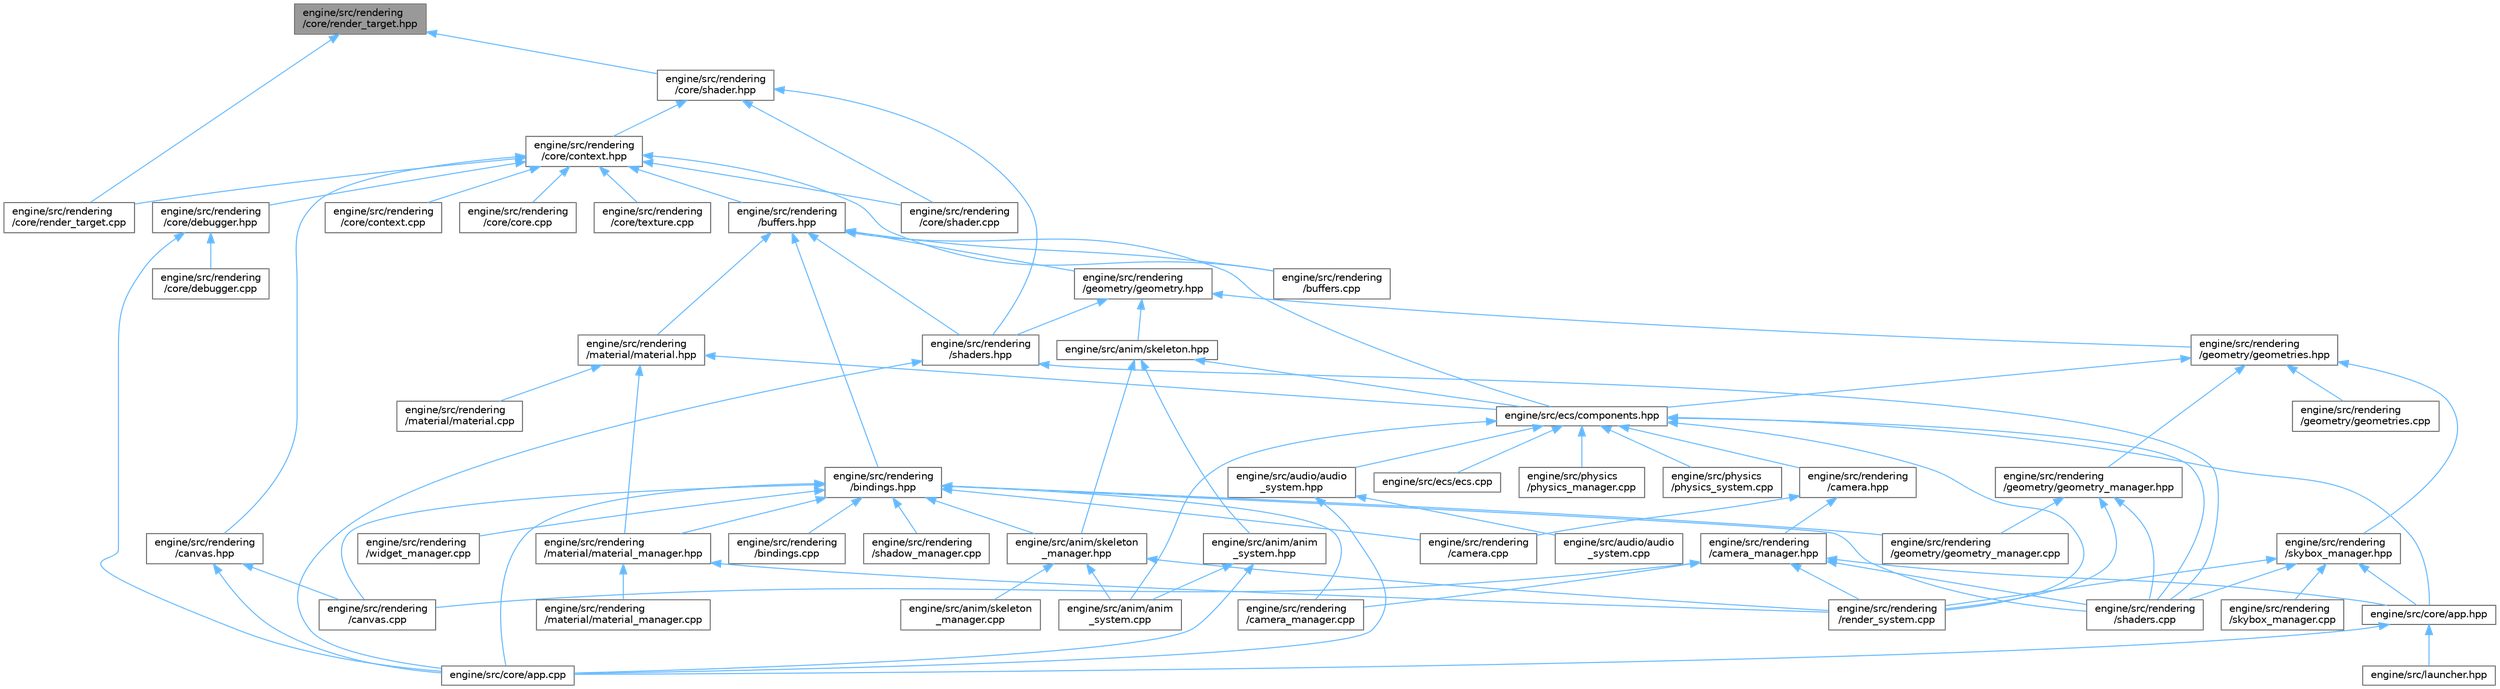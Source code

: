 digraph "engine/src/rendering/core/render_target.hpp"
{
 // LATEX_PDF_SIZE
  bgcolor="transparent";
  edge [fontname=Helvetica,fontsize=10,labelfontname=Helvetica,labelfontsize=10];
  node [fontname=Helvetica,fontsize=10,shape=box,height=0.2,width=0.4];
  Node1 [id="Node000001",label="engine/src/rendering\l/core/render_target.hpp",height=0.2,width=0.4,color="gray40", fillcolor="grey60", style="filled", fontcolor="black",tooltip=" "];
  Node1 -> Node2 [id="edge169_Node000001_Node000002",dir="back",color="steelblue1",style="solid",tooltip=" "];
  Node2 [id="Node000002",label="engine/src/rendering\l/core/render_target.cpp",height=0.2,width=0.4,color="grey40", fillcolor="white", style="filled",URL="$render__target_8cpp.html",tooltip=" "];
  Node1 -> Node3 [id="edge170_Node000001_Node000003",dir="back",color="steelblue1",style="solid",tooltip=" "];
  Node3 [id="Node000003",label="engine/src/rendering\l/core/shader.hpp",height=0.2,width=0.4,color="grey40", fillcolor="white", style="filled",URL="$shader_8hpp.html",tooltip=" "];
  Node3 -> Node4 [id="edge171_Node000003_Node000004",dir="back",color="steelblue1",style="solid",tooltip=" "];
  Node4 [id="Node000004",label="engine/src/rendering\l/core/context.hpp",height=0.2,width=0.4,color="grey40", fillcolor="white", style="filled",URL="$rendering_2core_2context_8hpp.html",tooltip=" "];
  Node4 -> Node5 [id="edge172_Node000004_Node000005",dir="back",color="steelblue1",style="solid",tooltip=" "];
  Node5 [id="Node000005",label="engine/src/rendering\l/buffers.cpp",height=0.2,width=0.4,color="grey40", fillcolor="white", style="filled",URL="$buffers_8cpp.html",tooltip=" "];
  Node4 -> Node6 [id="edge173_Node000004_Node000006",dir="back",color="steelblue1",style="solid",tooltip=" "];
  Node6 [id="Node000006",label="engine/src/rendering\l/buffers.hpp",height=0.2,width=0.4,color="grey40", fillcolor="white", style="filled",URL="$buffers_8hpp.html",tooltip=" "];
  Node6 -> Node7 [id="edge174_Node000006_Node000007",dir="back",color="steelblue1",style="solid",tooltip=" "];
  Node7 [id="Node000007",label="engine/src/ecs/components.hpp",height=0.2,width=0.4,color="grey40", fillcolor="white", style="filled",URL="$components_8hpp.html",tooltip=" "];
  Node7 -> Node8 [id="edge175_Node000007_Node000008",dir="back",color="steelblue1",style="solid",tooltip=" "];
  Node8 [id="Node000008",label="engine/src/anim/anim\l_system.cpp",height=0.2,width=0.4,color="grey40", fillcolor="white", style="filled",URL="$anim__system_8cpp.html",tooltip=" "];
  Node7 -> Node9 [id="edge176_Node000007_Node000009",dir="back",color="steelblue1",style="solid",tooltip=" "];
  Node9 [id="Node000009",label="engine/src/audio/audio\l_system.hpp",height=0.2,width=0.4,color="grey40", fillcolor="white", style="filled",URL="$audio__system_8hpp.html",tooltip=" "];
  Node9 -> Node10 [id="edge177_Node000009_Node000010",dir="back",color="steelblue1",style="solid",tooltip=" "];
  Node10 [id="Node000010",label="engine/src/audio/audio\l_system.cpp",height=0.2,width=0.4,color="grey40", fillcolor="white", style="filled",URL="$audio__system_8cpp.html",tooltip=" "];
  Node9 -> Node11 [id="edge178_Node000009_Node000011",dir="back",color="steelblue1",style="solid",tooltip=" "];
  Node11 [id="Node000011",label="engine/src/core/app.cpp",height=0.2,width=0.4,color="grey40", fillcolor="white", style="filled",URL="$app_8cpp.html",tooltip=" "];
  Node7 -> Node12 [id="edge179_Node000007_Node000012",dir="back",color="steelblue1",style="solid",tooltip=" "];
  Node12 [id="Node000012",label="engine/src/core/app.hpp",height=0.2,width=0.4,color="grey40", fillcolor="white", style="filled",URL="$app_8hpp.html",tooltip=" "];
  Node12 -> Node11 [id="edge180_Node000012_Node000011",dir="back",color="steelblue1",style="solid",tooltip=" "];
  Node12 -> Node13 [id="edge181_Node000012_Node000013",dir="back",color="steelblue1",style="solid",tooltip=" "];
  Node13 [id="Node000013",label="engine/src/launcher.hpp",height=0.2,width=0.4,color="grey40", fillcolor="white", style="filled",URL="$launcher_8hpp.html",tooltip=" "];
  Node7 -> Node14 [id="edge182_Node000007_Node000014",dir="back",color="steelblue1",style="solid",tooltip=" "];
  Node14 [id="Node000014",label="engine/src/ecs/ecs.cpp",height=0.2,width=0.4,color="grey40", fillcolor="white", style="filled",URL="$ecs_8cpp.html",tooltip=" "];
  Node7 -> Node15 [id="edge183_Node000007_Node000015",dir="back",color="steelblue1",style="solid",tooltip=" "];
  Node15 [id="Node000015",label="engine/src/physics\l/physics_manager.cpp",height=0.2,width=0.4,color="grey40", fillcolor="white", style="filled",URL="$physics__manager_8cpp.html",tooltip=" "];
  Node7 -> Node16 [id="edge184_Node000007_Node000016",dir="back",color="steelblue1",style="solid",tooltip=" "];
  Node16 [id="Node000016",label="engine/src/physics\l/physics_system.cpp",height=0.2,width=0.4,color="grey40", fillcolor="white", style="filled",URL="$physics__system_8cpp.html",tooltip=" "];
  Node7 -> Node17 [id="edge185_Node000007_Node000017",dir="back",color="steelblue1",style="solid",tooltip=" "];
  Node17 [id="Node000017",label="engine/src/rendering\l/camera.hpp",height=0.2,width=0.4,color="grey40", fillcolor="white", style="filled",URL="$camera_8hpp.html",tooltip=" "];
  Node17 -> Node18 [id="edge186_Node000017_Node000018",dir="back",color="steelblue1",style="solid",tooltip=" "];
  Node18 [id="Node000018",label="engine/src/rendering\l/camera.cpp",height=0.2,width=0.4,color="grey40", fillcolor="white", style="filled",URL="$camera_8cpp.html",tooltip=" "];
  Node17 -> Node19 [id="edge187_Node000017_Node000019",dir="back",color="steelblue1",style="solid",tooltip=" "];
  Node19 [id="Node000019",label="engine/src/rendering\l/camera_manager.hpp",height=0.2,width=0.4,color="grey40", fillcolor="white", style="filled",URL="$camera__manager_8hpp.html",tooltip=" "];
  Node19 -> Node12 [id="edge188_Node000019_Node000012",dir="back",color="steelblue1",style="solid",tooltip=" "];
  Node19 -> Node20 [id="edge189_Node000019_Node000020",dir="back",color="steelblue1",style="solid",tooltip=" "];
  Node20 [id="Node000020",label="engine/src/rendering\l/camera_manager.cpp",height=0.2,width=0.4,color="grey40", fillcolor="white", style="filled",URL="$camera__manager_8cpp.html",tooltip=" "];
  Node19 -> Node21 [id="edge190_Node000019_Node000021",dir="back",color="steelblue1",style="solid",tooltip=" "];
  Node21 [id="Node000021",label="engine/src/rendering\l/canvas.cpp",height=0.2,width=0.4,color="grey40", fillcolor="white", style="filled",URL="$canvas_8cpp.html",tooltip=" "];
  Node19 -> Node22 [id="edge191_Node000019_Node000022",dir="back",color="steelblue1",style="solid",tooltip=" "];
  Node22 [id="Node000022",label="engine/src/rendering\l/render_system.cpp",height=0.2,width=0.4,color="grey40", fillcolor="white", style="filled",URL="$render__system_8cpp.html",tooltip=" "];
  Node19 -> Node23 [id="edge192_Node000019_Node000023",dir="back",color="steelblue1",style="solid",tooltip=" "];
  Node23 [id="Node000023",label="engine/src/rendering\l/shaders.cpp",height=0.2,width=0.4,color="grey40", fillcolor="white", style="filled",URL="$shaders_8cpp.html",tooltip=" "];
  Node7 -> Node22 [id="edge193_Node000007_Node000022",dir="back",color="steelblue1",style="solid",tooltip=" "];
  Node7 -> Node23 [id="edge194_Node000007_Node000023",dir="back",color="steelblue1",style="solid",tooltip=" "];
  Node6 -> Node24 [id="edge195_Node000006_Node000024",dir="back",color="steelblue1",style="solid",tooltip=" "];
  Node24 [id="Node000024",label="engine/src/rendering\l/bindings.hpp",height=0.2,width=0.4,color="grey40", fillcolor="white", style="filled",URL="$bindings_8hpp.html",tooltip=" "];
  Node24 -> Node25 [id="edge196_Node000024_Node000025",dir="back",color="steelblue1",style="solid",tooltip=" "];
  Node25 [id="Node000025",label="engine/src/anim/skeleton\l_manager.hpp",height=0.2,width=0.4,color="grey40", fillcolor="white", style="filled",URL="$skeleton__manager_8hpp.html",tooltip=" "];
  Node25 -> Node8 [id="edge197_Node000025_Node000008",dir="back",color="steelblue1",style="solid",tooltip=" "];
  Node25 -> Node26 [id="edge198_Node000025_Node000026",dir="back",color="steelblue1",style="solid",tooltip=" "];
  Node26 [id="Node000026",label="engine/src/anim/skeleton\l_manager.cpp",height=0.2,width=0.4,color="grey40", fillcolor="white", style="filled",URL="$skeleton__manager_8cpp.html",tooltip=" "];
  Node25 -> Node22 [id="edge199_Node000025_Node000022",dir="back",color="steelblue1",style="solid",tooltip=" "];
  Node24 -> Node11 [id="edge200_Node000024_Node000011",dir="back",color="steelblue1",style="solid",tooltip=" "];
  Node24 -> Node27 [id="edge201_Node000024_Node000027",dir="back",color="steelblue1",style="solid",tooltip=" "];
  Node27 [id="Node000027",label="engine/src/rendering\l/bindings.cpp",height=0.2,width=0.4,color="grey40", fillcolor="white", style="filled",URL="$bindings_8cpp.html",tooltip=" "];
  Node24 -> Node18 [id="edge202_Node000024_Node000018",dir="back",color="steelblue1",style="solid",tooltip=" "];
  Node24 -> Node20 [id="edge203_Node000024_Node000020",dir="back",color="steelblue1",style="solid",tooltip=" "];
  Node24 -> Node21 [id="edge204_Node000024_Node000021",dir="back",color="steelblue1",style="solid",tooltip=" "];
  Node24 -> Node28 [id="edge205_Node000024_Node000028",dir="back",color="steelblue1",style="solid",tooltip=" "];
  Node28 [id="Node000028",label="engine/src/rendering\l/geometry/geometry_manager.cpp",height=0.2,width=0.4,color="grey40", fillcolor="white", style="filled",URL="$geometry__manager_8cpp.html",tooltip=" "];
  Node24 -> Node29 [id="edge206_Node000024_Node000029",dir="back",color="steelblue1",style="solid",tooltip=" "];
  Node29 [id="Node000029",label="engine/src/rendering\l/material/material_manager.hpp",height=0.2,width=0.4,color="grey40", fillcolor="white", style="filled",URL="$material__manager_8hpp.html",tooltip=" "];
  Node29 -> Node30 [id="edge207_Node000029_Node000030",dir="back",color="steelblue1",style="solid",tooltip=" "];
  Node30 [id="Node000030",label="engine/src/rendering\l/material/material_manager.cpp",height=0.2,width=0.4,color="grey40", fillcolor="white", style="filled",URL="$material__manager_8cpp.html",tooltip=" "];
  Node29 -> Node22 [id="edge208_Node000029_Node000022",dir="back",color="steelblue1",style="solid",tooltip=" "];
  Node24 -> Node23 [id="edge209_Node000024_Node000023",dir="back",color="steelblue1",style="solid",tooltip=" "];
  Node24 -> Node31 [id="edge210_Node000024_Node000031",dir="back",color="steelblue1",style="solid",tooltip=" "];
  Node31 [id="Node000031",label="engine/src/rendering\l/shadow_manager.cpp",height=0.2,width=0.4,color="grey40", fillcolor="white", style="filled",URL="$shadow__manager_8cpp.html",tooltip=" "];
  Node24 -> Node32 [id="edge211_Node000024_Node000032",dir="back",color="steelblue1",style="solid",tooltip=" "];
  Node32 [id="Node000032",label="engine/src/rendering\l/widget_manager.cpp",height=0.2,width=0.4,color="grey40", fillcolor="white", style="filled",URL="$widget__manager_8cpp.html",tooltip=" "];
  Node6 -> Node5 [id="edge212_Node000006_Node000005",dir="back",color="steelblue1",style="solid",tooltip=" "];
  Node6 -> Node33 [id="edge213_Node000006_Node000033",dir="back",color="steelblue1",style="solid",tooltip=" "];
  Node33 [id="Node000033",label="engine/src/rendering\l/geometry/geometry.hpp",height=0.2,width=0.4,color="grey40", fillcolor="white", style="filled",URL="$geometry_8hpp.html",tooltip=" "];
  Node33 -> Node34 [id="edge214_Node000033_Node000034",dir="back",color="steelblue1",style="solid",tooltip=" "];
  Node34 [id="Node000034",label="engine/src/anim/skeleton.hpp",height=0.2,width=0.4,color="grey40", fillcolor="white", style="filled",URL="$skeleton_8hpp.html",tooltip=" "];
  Node34 -> Node35 [id="edge215_Node000034_Node000035",dir="back",color="steelblue1",style="solid",tooltip=" "];
  Node35 [id="Node000035",label="engine/src/anim/anim\l_system.hpp",height=0.2,width=0.4,color="grey40", fillcolor="white", style="filled",URL="$anim__system_8hpp.html",tooltip=" "];
  Node35 -> Node8 [id="edge216_Node000035_Node000008",dir="back",color="steelblue1",style="solid",tooltip=" "];
  Node35 -> Node11 [id="edge217_Node000035_Node000011",dir="back",color="steelblue1",style="solid",tooltip=" "];
  Node34 -> Node25 [id="edge218_Node000034_Node000025",dir="back",color="steelblue1",style="solid",tooltip=" "];
  Node34 -> Node7 [id="edge219_Node000034_Node000007",dir="back",color="steelblue1",style="solid",tooltip=" "];
  Node33 -> Node36 [id="edge220_Node000033_Node000036",dir="back",color="steelblue1",style="solid",tooltip=" "];
  Node36 [id="Node000036",label="engine/src/rendering\l/geometry/geometries.hpp",height=0.2,width=0.4,color="grey40", fillcolor="white", style="filled",URL="$geometries_8hpp.html",tooltip=" "];
  Node36 -> Node7 [id="edge221_Node000036_Node000007",dir="back",color="steelblue1",style="solid",tooltip=" "];
  Node36 -> Node37 [id="edge222_Node000036_Node000037",dir="back",color="steelblue1",style="solid",tooltip=" "];
  Node37 [id="Node000037",label="engine/src/rendering\l/geometry/geometries.cpp",height=0.2,width=0.4,color="grey40", fillcolor="white", style="filled",URL="$geometries_8cpp.html",tooltip=" "];
  Node36 -> Node38 [id="edge223_Node000036_Node000038",dir="back",color="steelblue1",style="solid",tooltip=" "];
  Node38 [id="Node000038",label="engine/src/rendering\l/geometry/geometry_manager.hpp",height=0.2,width=0.4,color="grey40", fillcolor="white", style="filled",URL="$geometry__manager_8hpp.html",tooltip=" "];
  Node38 -> Node28 [id="edge224_Node000038_Node000028",dir="back",color="steelblue1",style="solid",tooltip=" "];
  Node38 -> Node22 [id="edge225_Node000038_Node000022",dir="back",color="steelblue1",style="solid",tooltip=" "];
  Node38 -> Node23 [id="edge226_Node000038_Node000023",dir="back",color="steelblue1",style="solid",tooltip=" "];
  Node36 -> Node39 [id="edge227_Node000036_Node000039",dir="back",color="steelblue1",style="solid",tooltip=" "];
  Node39 [id="Node000039",label="engine/src/rendering\l/skybox_manager.hpp",height=0.2,width=0.4,color="grey40", fillcolor="white", style="filled",URL="$skybox__manager_8hpp.html",tooltip=" "];
  Node39 -> Node12 [id="edge228_Node000039_Node000012",dir="back",color="steelblue1",style="solid",tooltip=" "];
  Node39 -> Node22 [id="edge229_Node000039_Node000022",dir="back",color="steelblue1",style="solid",tooltip=" "];
  Node39 -> Node23 [id="edge230_Node000039_Node000023",dir="back",color="steelblue1",style="solid",tooltip=" "];
  Node39 -> Node40 [id="edge231_Node000039_Node000040",dir="back",color="steelblue1",style="solid",tooltip=" "];
  Node40 [id="Node000040",label="engine/src/rendering\l/skybox_manager.cpp",height=0.2,width=0.4,color="grey40", fillcolor="white", style="filled",URL="$skybox__manager_8cpp.html",tooltip=" "];
  Node33 -> Node41 [id="edge232_Node000033_Node000041",dir="back",color="steelblue1",style="solid",tooltip=" "];
  Node41 [id="Node000041",label="engine/src/rendering\l/shaders.hpp",height=0.2,width=0.4,color="grey40", fillcolor="white", style="filled",URL="$shaders_8hpp.html",tooltip=" "];
  Node41 -> Node11 [id="edge233_Node000041_Node000011",dir="back",color="steelblue1",style="solid",tooltip=" "];
  Node41 -> Node23 [id="edge234_Node000041_Node000023",dir="back",color="steelblue1",style="solid",tooltip=" "];
  Node6 -> Node42 [id="edge235_Node000006_Node000042",dir="back",color="steelblue1",style="solid",tooltip=" "];
  Node42 [id="Node000042",label="engine/src/rendering\l/material/material.hpp",height=0.2,width=0.4,color="grey40", fillcolor="white", style="filled",URL="$material_8hpp.html",tooltip=" "];
  Node42 -> Node7 [id="edge236_Node000042_Node000007",dir="back",color="steelblue1",style="solid",tooltip=" "];
  Node42 -> Node43 [id="edge237_Node000042_Node000043",dir="back",color="steelblue1",style="solid",tooltip=" "];
  Node43 [id="Node000043",label="engine/src/rendering\l/material/material.cpp",height=0.2,width=0.4,color="grey40", fillcolor="white", style="filled",URL="$material_8cpp.html",tooltip=" "];
  Node42 -> Node29 [id="edge238_Node000042_Node000029",dir="back",color="steelblue1",style="solid",tooltip=" "];
  Node6 -> Node41 [id="edge239_Node000006_Node000041",dir="back",color="steelblue1",style="solid",tooltip=" "];
  Node4 -> Node44 [id="edge240_Node000004_Node000044",dir="back",color="steelblue1",style="solid",tooltip=" "];
  Node44 [id="Node000044",label="engine/src/rendering\l/canvas.hpp",height=0.2,width=0.4,color="grey40", fillcolor="white", style="filled",URL="$canvas_8hpp.html",tooltip=" "];
  Node44 -> Node11 [id="edge241_Node000044_Node000011",dir="back",color="steelblue1",style="solid",tooltip=" "];
  Node44 -> Node21 [id="edge242_Node000044_Node000021",dir="back",color="steelblue1",style="solid",tooltip=" "];
  Node4 -> Node45 [id="edge243_Node000004_Node000045",dir="back",color="steelblue1",style="solid",tooltip=" "];
  Node45 [id="Node000045",label="engine/src/rendering\l/core/context.cpp",height=0.2,width=0.4,color="grey40", fillcolor="white", style="filled",URL="$rendering_2core_2context_8cpp.html",tooltip=" "];
  Node4 -> Node46 [id="edge244_Node000004_Node000046",dir="back",color="steelblue1",style="solid",tooltip=" "];
  Node46 [id="Node000046",label="engine/src/rendering\l/core/core.cpp",height=0.2,width=0.4,color="grey40", fillcolor="white", style="filled",URL="$core_8cpp.html",tooltip=" "];
  Node4 -> Node47 [id="edge245_Node000004_Node000047",dir="back",color="steelblue1",style="solid",tooltip=" "];
  Node47 [id="Node000047",label="engine/src/rendering\l/core/debugger.hpp",height=0.2,width=0.4,color="grey40", fillcolor="white", style="filled",URL="$debugger_8hpp.html",tooltip=" "];
  Node47 -> Node11 [id="edge246_Node000047_Node000011",dir="back",color="steelblue1",style="solid",tooltip=" "];
  Node47 -> Node48 [id="edge247_Node000047_Node000048",dir="back",color="steelblue1",style="solid",tooltip=" "];
  Node48 [id="Node000048",label="engine/src/rendering\l/core/debugger.cpp",height=0.2,width=0.4,color="grey40", fillcolor="white", style="filled",URL="$debugger_8cpp.html",tooltip=" "];
  Node4 -> Node2 [id="edge248_Node000004_Node000002",dir="back",color="steelblue1",style="solid",tooltip=" "];
  Node4 -> Node49 [id="edge249_Node000004_Node000049",dir="back",color="steelblue1",style="solid",tooltip=" "];
  Node49 [id="Node000049",label="engine/src/rendering\l/core/shader.cpp",height=0.2,width=0.4,color="grey40", fillcolor="white", style="filled",URL="$shader_8cpp.html",tooltip=" "];
  Node4 -> Node50 [id="edge250_Node000004_Node000050",dir="back",color="steelblue1",style="solid",tooltip=" "];
  Node50 [id="Node000050",label="engine/src/rendering\l/core/texture.cpp",height=0.2,width=0.4,color="grey40", fillcolor="white", style="filled",URL="$texture_8cpp.html",tooltip=" "];
  Node3 -> Node49 [id="edge251_Node000003_Node000049",dir="back",color="steelblue1",style="solid",tooltip=" "];
  Node3 -> Node41 [id="edge252_Node000003_Node000041",dir="back",color="steelblue1",style="solid",tooltip=" "];
}
